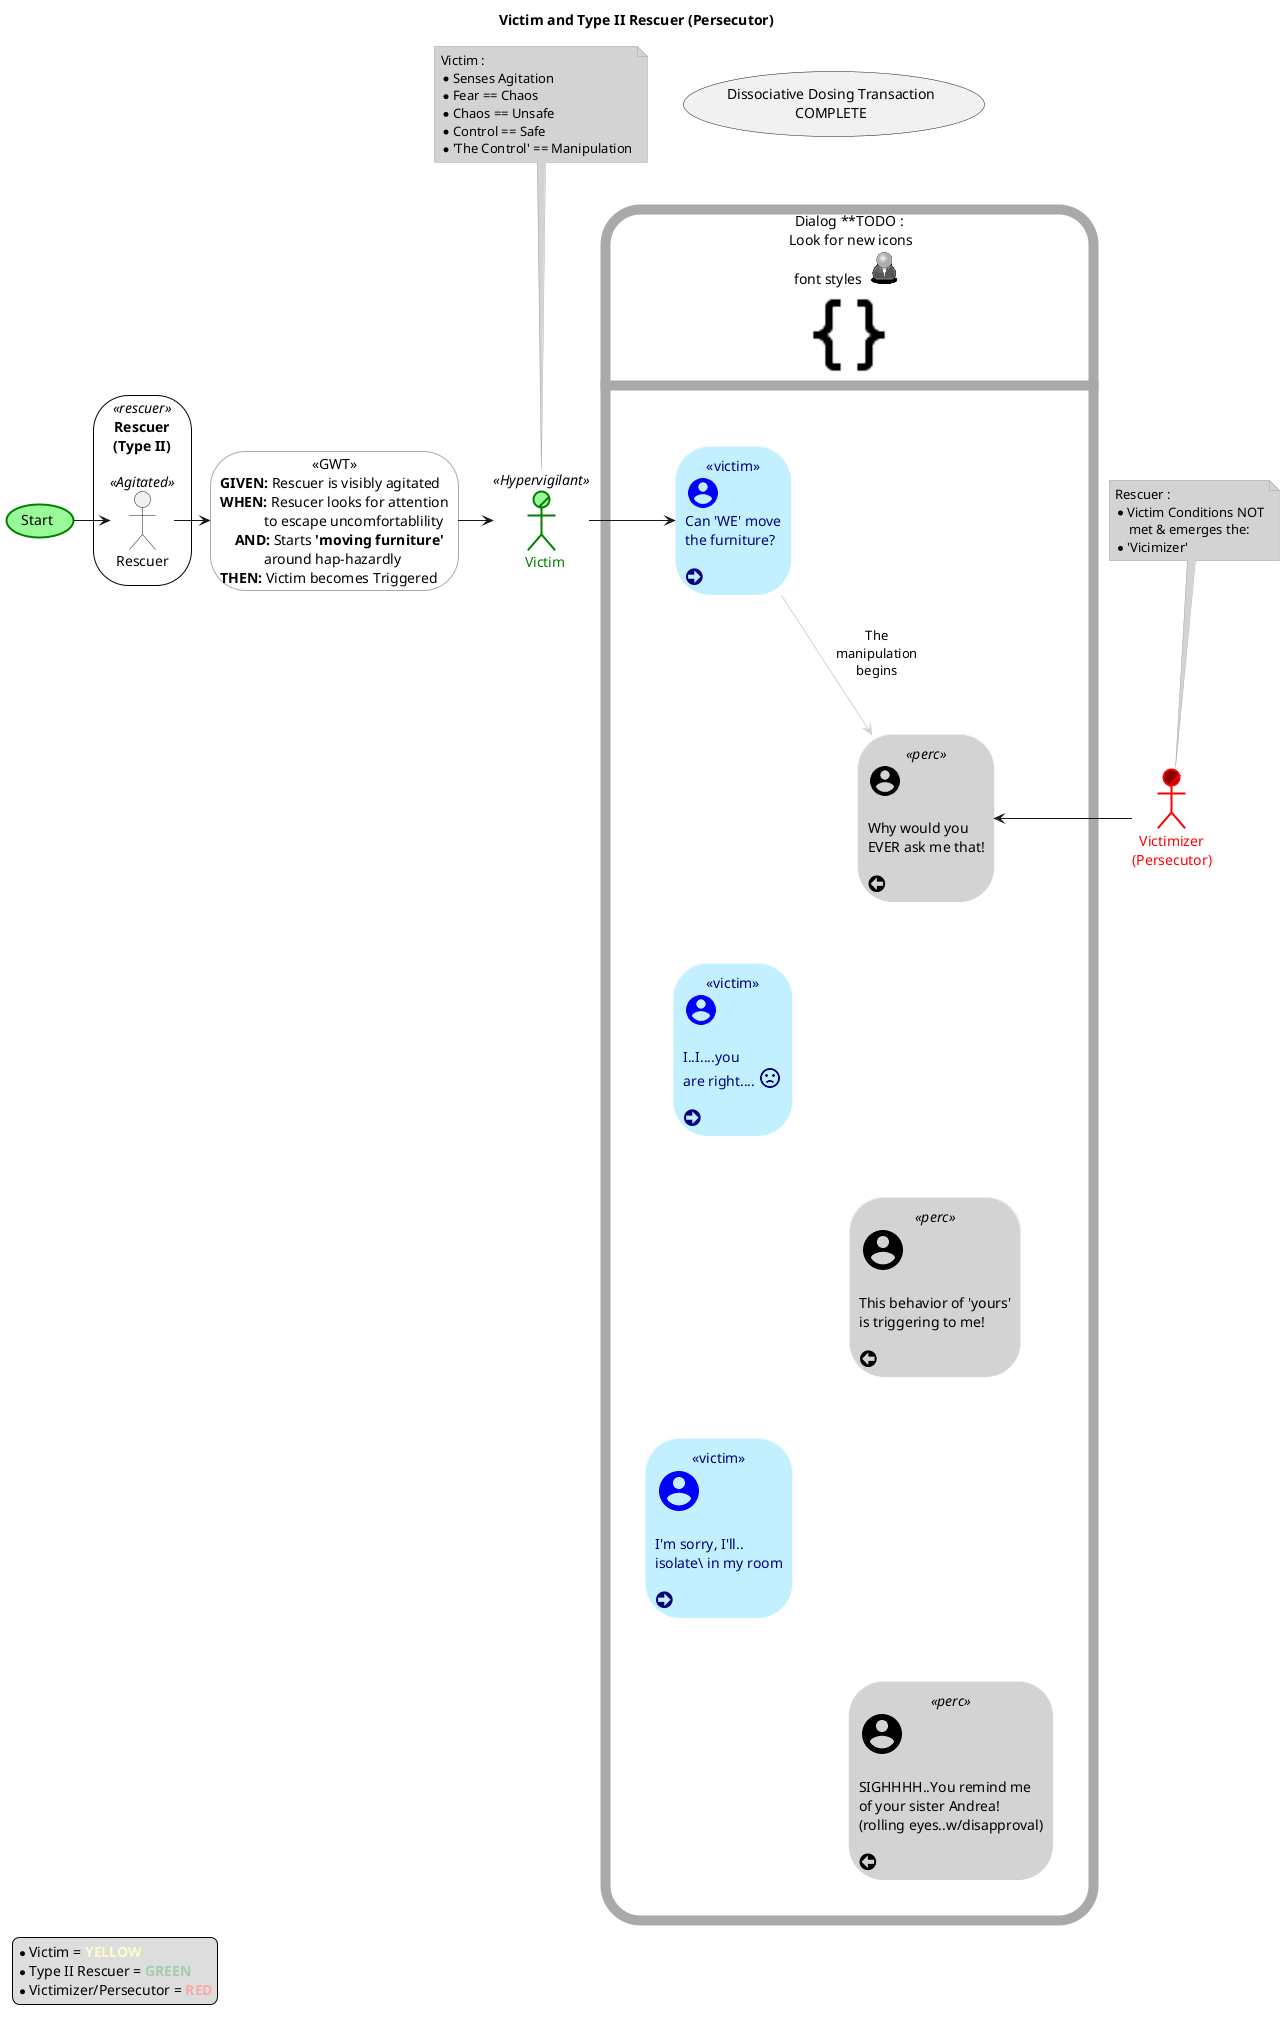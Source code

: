 @startuml
' !include <material/common.puml>
!include <material/account.puml>
!include <material/face.puml>
!include <material/folder_move.puml>
!include <material/account_circle.puml>
!include <material/emoticon_tongue.puml>
!include <material/emoticon_sad.puml>
!include <material/code_braces.puml>
!include <osa/user/blue/blue.puml>


skinparam maxMessageSize 60
skinparam Shadowing false
hide header
' skinparam packageStyle rectangle
' hide stereotype

skinparam package {
    BorderColor white
    ' BackgroundColor white
}

skinparam rectangle {
    roundCorner 70
    Shadowing false
    borderColor white
    borderColor<<rescuer>> black
    BackgroundColor<<perc>> lightgrey
    fontcolor<<perc>> black
    BackgroundColor<<victim>> application
    fontcolor<<victim>> navy
    fontStyle<<victim>> segoeui
}

skinparam card {
    BackgroundColor white
    borderColor darkgrey
    borderThickness 10
    borderThickness<<GWT>> 1
    roundCorner 70
    fontStyle roboto
}

skinparam note {
    BackgroundColor lightgrey
    borderColor darkgrey
}


title Victim and Type II Rescuer (Persecutor)

legend bottom left
    ' * TBD1 = <color:#ADBBD2>**BLUE**</color>
    ' * TBD2 = <color:#FFFFFF>**WHITE**</color>
    * Victim = <color:#LemonChiffon>**YELLOW**</color>
    * Type II Rescuer = <color:#A4CCAC>**GREEN**</color>
    * Victimizer/Persecutor = <color:#F7ABAB>**RED**</color>
end legend

    ' MA_FOLDER_MOVE(Red, 1, dir, rectangle, "A label")
    ' MA_ACCOUNT_CIRCLE(Red, 1, dir, rectangle, "A label")
    ' MA_ACCOUNT_CIRCLE(Red,1,MW)


' ======= DIALOG =========
card "Dialog **TODO :\n Look for new icons\nfont styles <$blue*.3>\n<$ma_code_braces*2>" as boarder {

    '======= VICITIM =========
    rectangle " " as diagBoxVic {
        rectangle rectdiag1v <<victim>> as "
        <color:blue><size:0><$ma_account_circle*.75></size></color>
        Can 'WE' move
        the furniture?

        <size:25><&arrow-circle-right></size>
        "
        rectangle rectdiag2v <<victim>> as "
        <color:blue><size:25><$ma_account_circle*.75></size></color>

        I..I....you
        are right.... <$ma_emoticon_sad*.5>

        <size:25><&arrow-circle-right></size>
        "

        rectangle rectdiag3v <<victim>> as "
        <color:blue><size:25><$ma_account_circle></size></color>

        I'm sorry, I'll..
        isolate\ in my room

        <size:25><&arrow-circle-right></size>
        "
    }

    rectangle " " as diagBoxPerc {

        '======= RESCUER TYPE II =========
        rectangle rectdiag1p <<perc>> as "
        <color:black><size:25><$ma_account_circle*.75></size></color>

        Why would you
        EVER ask me that!

        <size:25><&arrow-circle-left></size>
        "
        rectangle rectdiag2p <<perc>> as "
        <color:black><size:25><$ma_account_circle></size></color>

        This behavior of 'yours'
        is triggering to me!

        <size:25><&arrow-circle-left></size>
        "

        rectangle rectdiag3p <<perc>> as "
        <color:black><size:25><$ma_account_circle></size></color>

        SIGHHHH..You remind me
        of your sister Andrea!
        (rolling eyes..w/disapproval)

        <size:25><&arrow-circle-left></size>
        "
    }
}

' CONVO STRUCTURE
rectdiag1v --down-> rectdiag2v #line:white
rectdiag2v --down-> rectdiag3v #line:white
rectdiag1p --down-> rectdiag2p #line:white
rectdiag2p --down-> rectdiag3p #line:white

' CONVO FLOW
rectdiag1v -down-> rectdiag1p #line:lightgrey : The manipulation\nbegins
rectdiag1p -down-> rectdiag2v #line:white
rectdiag2v -down-> rectdiag2p #line:white
rectdiag2p -down-> rectdiag3v #line:white
rectdiag3v -down-> rectdiag3p #line:white



' ======= THE SETUP =========

card theTrigger <<GWT>> as "
    <b>GIVEN:</b> Rescuer is visibly agitated
    <b>WHEN:</b> Resucer looks for attention
                to escape uncomfortablility
        <b>AND:</b> Starts <b>'moving furniture'</b>
                around hap-hazardly
    <b>THEN:</b> Victim becomes Triggered
    "

    rectangle "Rescuer\n(Type II)" <<rescuer>> as rectRescSetup {
        actor "Rescuer" as rescuer << Agitated >>
    }

    usecase "Start" as start #palegreen;line:green;line.bold
    usecase "Dissociative Dosing Transaction\nCOMPLETE" as doseComplete

    start -> rescuer
    rescuer -right-> theTrigger

' ======= THE DIALOG SETUP =========
    actor/ :  Victim: as vicDiag << Hypervigilant >> #palegreen;line:green;line.bold;text:green
        note top of vicDiag
        Victim :
        * Senses Agitation
        * Fear == Chaos
        * Chaos == Unsafe
        * Control == Safe
        * 'The Control' == Manipulation
        end note

    actor/ :  Victimizer\n(Persecutor): as percDiag #DarkRed;line:red;line.bold;text:red
        note top of percDiag
        Rescuer :
        * Victim Conditions NOT
            met & emerges the:
        * 'Vicimizer'
        end note

    theTrigger -right-> vicDiag

    vicDiag -right-> rectdiag1v
    percDiag -left-> rectdiag1p


@enduml